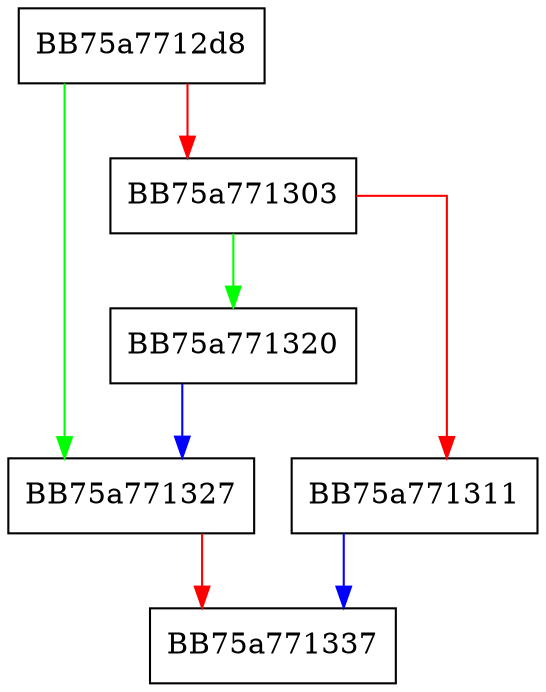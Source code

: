 digraph Wrapperinet_ntop {
  node [shape="box"];
  graph [splines=ortho];
  BB75a7712d8 -> BB75a771327 [color="green"];
  BB75a7712d8 -> BB75a771303 [color="red"];
  BB75a771303 -> BB75a771320 [color="green"];
  BB75a771303 -> BB75a771311 [color="red"];
  BB75a771311 -> BB75a771337 [color="blue"];
  BB75a771320 -> BB75a771327 [color="blue"];
  BB75a771327 -> BB75a771337 [color="red"];
}